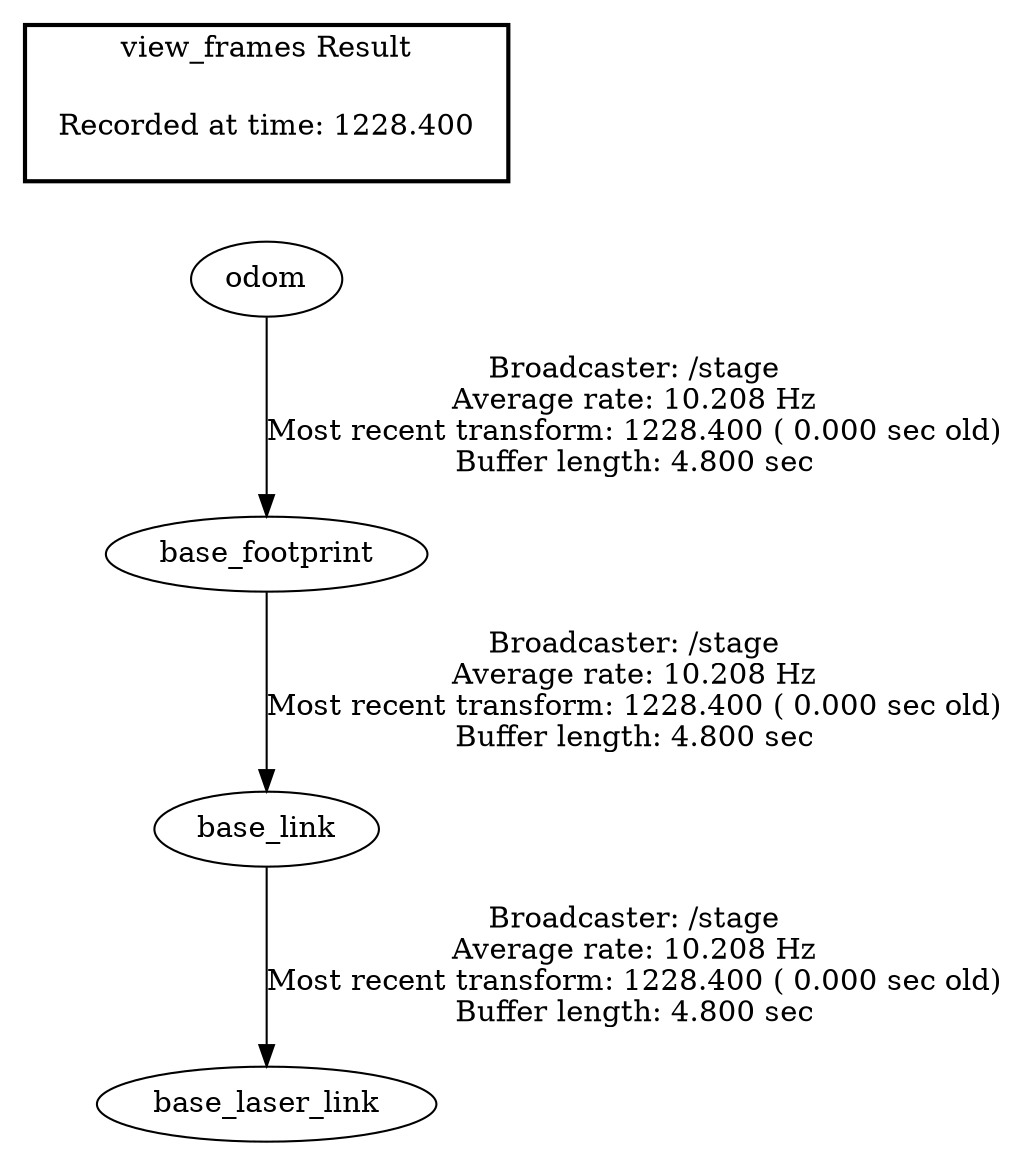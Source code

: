 digraph G {
"base_link" -> "base_laser_link"[label="Broadcaster: /stage\nAverage rate: 10.208 Hz\nMost recent transform: 1228.400 ( 0.000 sec old)\nBuffer length: 4.800 sec\n"];
"base_footprint" -> "base_link"[label="Broadcaster: /stage\nAverage rate: 10.208 Hz\nMost recent transform: 1228.400 ( 0.000 sec old)\nBuffer length: 4.800 sec\n"];
"odom" -> "base_footprint"[label="Broadcaster: /stage\nAverage rate: 10.208 Hz\nMost recent transform: 1228.400 ( 0.000 sec old)\nBuffer length: 4.800 sec\n"];
edge [style=invis];
 subgraph cluster_legend { style=bold; color=black; label ="view_frames Result";
"Recorded at time: 1228.400"[ shape=plaintext ] ;
 }->"odom";
}